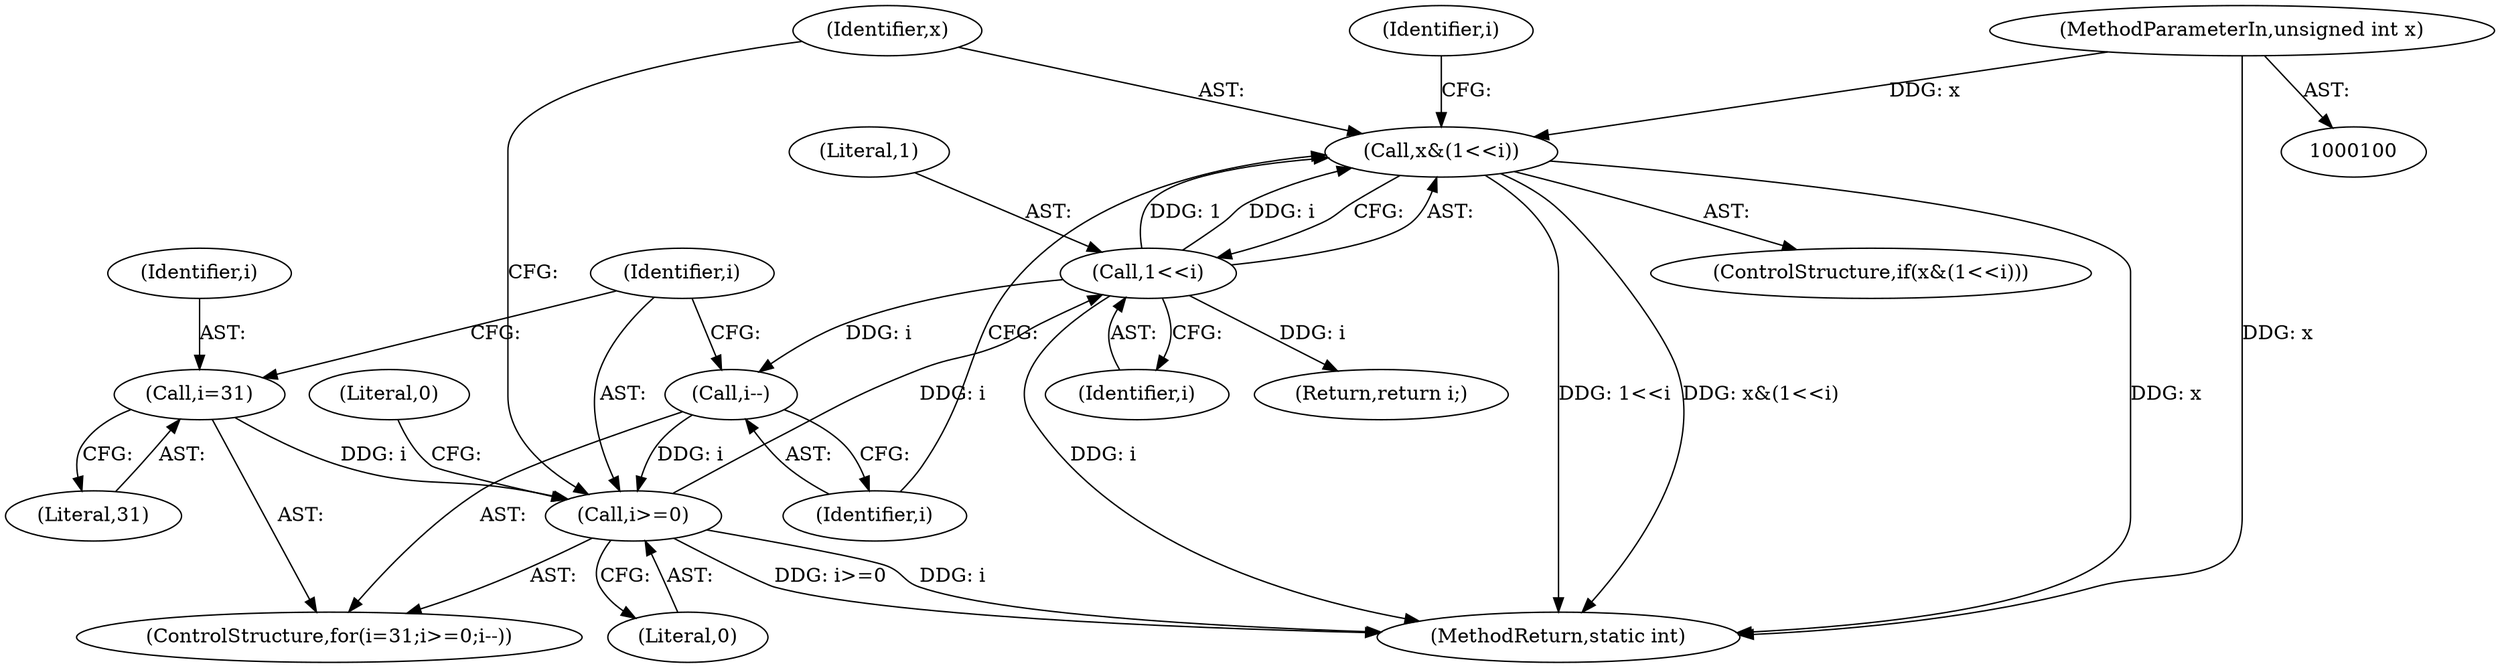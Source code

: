 digraph "1_imageworsener_a00183107d4b84bc8a714290e824ca9c68dac738@del" {
"1000115" [label="(Call,x&(1<<i))"];
"1000101" [label="(MethodParameterIn,unsigned int x)"];
"1000117" [label="(Call,1<<i)"];
"1000108" [label="(Call,i>=0)"];
"1000111" [label="(Call,i--)"];
"1000105" [label="(Call,i=31)"];
"1000105" [label="(Call,i=31)"];
"1000104" [label="(ControlStructure,for(i=31;i>=0;i--))"];
"1000124" [label="(MethodReturn,static int)"];
"1000111" [label="(Call,i--)"];
"1000110" [label="(Literal,0)"];
"1000116" [label="(Identifier,x)"];
"1000115" [label="(Call,x&(1<<i))"];
"1000117" [label="(Call,1<<i)"];
"1000107" [label="(Literal,31)"];
"1000106" [label="(Identifier,i)"];
"1000119" [label="(Identifier,i)"];
"1000108" [label="(Call,i>=0)"];
"1000121" [label="(Identifier,i)"];
"1000101" [label="(MethodParameterIn,unsigned int x)"];
"1000120" [label="(Return,return i;)"];
"1000118" [label="(Literal,1)"];
"1000114" [label="(ControlStructure,if(x&(1<<i)))"];
"1000123" [label="(Literal,0)"];
"1000109" [label="(Identifier,i)"];
"1000112" [label="(Identifier,i)"];
"1000115" -> "1000114"  [label="AST: "];
"1000115" -> "1000117"  [label="CFG: "];
"1000116" -> "1000115"  [label="AST: "];
"1000117" -> "1000115"  [label="AST: "];
"1000121" -> "1000115"  [label="CFG: "];
"1000112" -> "1000115"  [label="CFG: "];
"1000115" -> "1000124"  [label="DDG: 1<<i"];
"1000115" -> "1000124"  [label="DDG: x&(1<<i)"];
"1000115" -> "1000124"  [label="DDG: x"];
"1000101" -> "1000115"  [label="DDG: x"];
"1000117" -> "1000115"  [label="DDG: 1"];
"1000117" -> "1000115"  [label="DDG: i"];
"1000101" -> "1000100"  [label="AST: "];
"1000101" -> "1000124"  [label="DDG: x"];
"1000117" -> "1000119"  [label="CFG: "];
"1000118" -> "1000117"  [label="AST: "];
"1000119" -> "1000117"  [label="AST: "];
"1000117" -> "1000124"  [label="DDG: i"];
"1000117" -> "1000111"  [label="DDG: i"];
"1000108" -> "1000117"  [label="DDG: i"];
"1000117" -> "1000120"  [label="DDG: i"];
"1000108" -> "1000104"  [label="AST: "];
"1000108" -> "1000110"  [label="CFG: "];
"1000109" -> "1000108"  [label="AST: "];
"1000110" -> "1000108"  [label="AST: "];
"1000116" -> "1000108"  [label="CFG: "];
"1000123" -> "1000108"  [label="CFG: "];
"1000108" -> "1000124"  [label="DDG: i>=0"];
"1000108" -> "1000124"  [label="DDG: i"];
"1000111" -> "1000108"  [label="DDG: i"];
"1000105" -> "1000108"  [label="DDG: i"];
"1000111" -> "1000104"  [label="AST: "];
"1000111" -> "1000112"  [label="CFG: "];
"1000112" -> "1000111"  [label="AST: "];
"1000109" -> "1000111"  [label="CFG: "];
"1000105" -> "1000104"  [label="AST: "];
"1000105" -> "1000107"  [label="CFG: "];
"1000106" -> "1000105"  [label="AST: "];
"1000107" -> "1000105"  [label="AST: "];
"1000109" -> "1000105"  [label="CFG: "];
}
